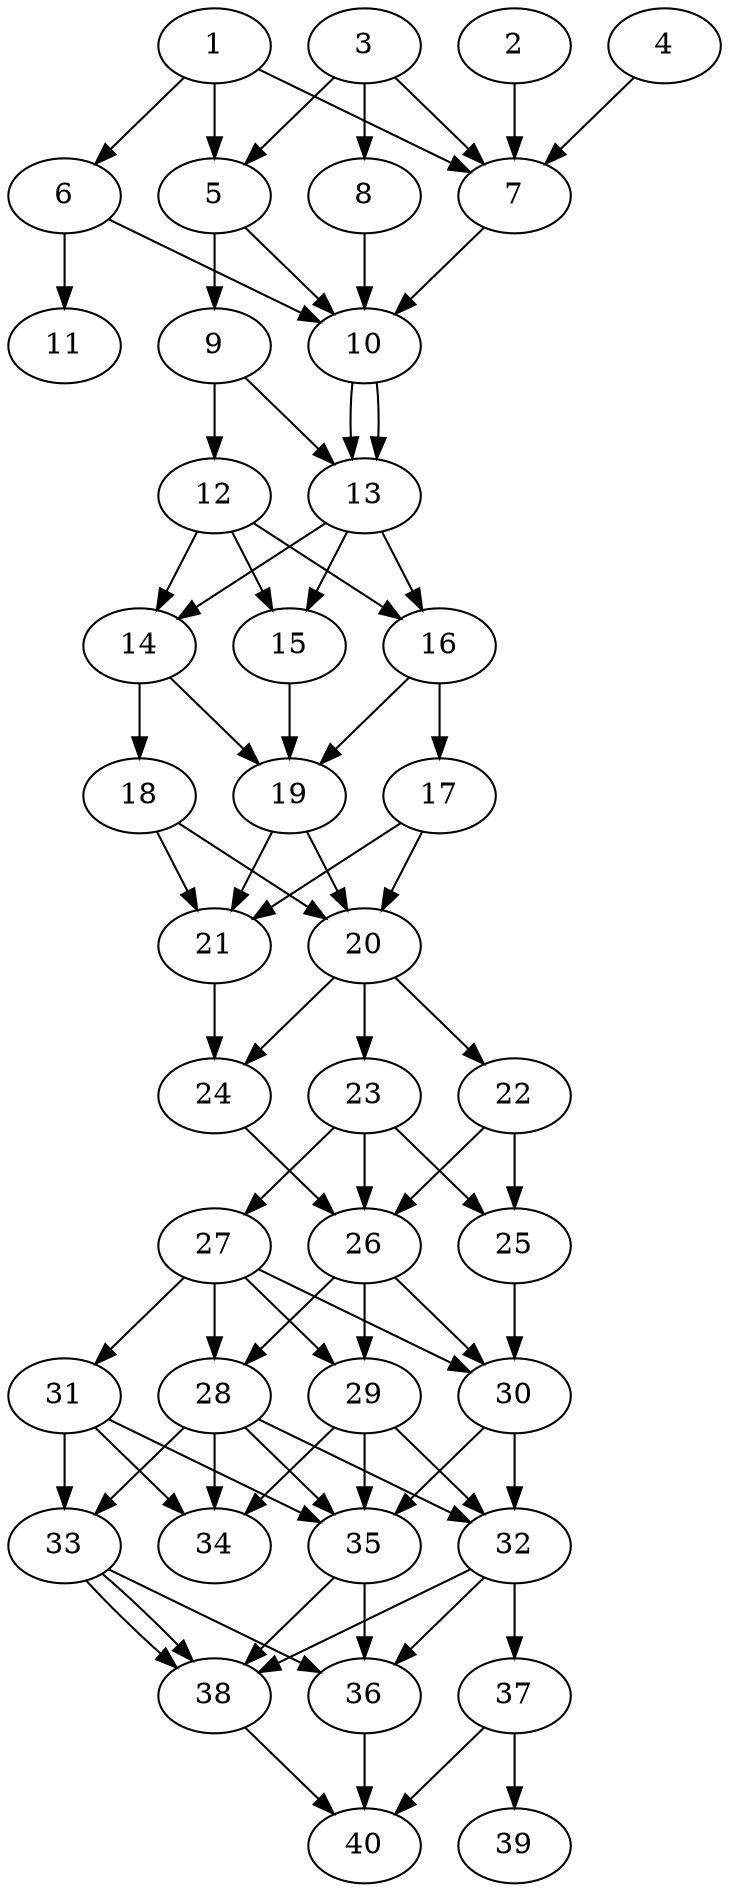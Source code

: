 // DAG automatically generated by daggen at Thu Oct  3 14:06:49 2019
// ./daggen --dot -n 40 --ccr 0.5 --fat 0.3 --regular 0.5 --density 0.9 --mindata 5242880 --maxdata 52428800 
digraph G {
  1 [size="52828160", alpha="0.18", expect_size="26414080"] 
  1 -> 5 [size ="26414080"]
  1 -> 6 [size ="26414080"]
  1 -> 7 [size ="26414080"]
  2 [size="47015936", alpha="0.17", expect_size="23507968"] 
  2 -> 7 [size ="23507968"]
  3 [size="82165760", alpha="0.13", expect_size="41082880"] 
  3 -> 5 [size ="41082880"]
  3 -> 7 [size ="41082880"]
  3 -> 8 [size ="41082880"]
  4 [size="11272192", alpha="0.05", expect_size="5636096"] 
  4 -> 7 [size ="5636096"]
  5 [size="21735424", alpha="0.02", expect_size="10867712"] 
  5 -> 9 [size ="10867712"]
  5 -> 10 [size ="10867712"]
  6 [size="74674176", alpha="0.08", expect_size="37337088"] 
  6 -> 10 [size ="37337088"]
  6 -> 11 [size ="37337088"]
  7 [size="70449152", alpha="0.03", expect_size="35224576"] 
  7 -> 10 [size ="35224576"]
  8 [size="89481216", alpha="0.18", expect_size="44740608"] 
  8 -> 10 [size ="44740608"]
  9 [size="41132032", alpha="0.10", expect_size="20566016"] 
  9 -> 12 [size ="20566016"]
  9 -> 13 [size ="20566016"]
  10 [size="31899648", alpha="0.04", expect_size="15949824"] 
  10 -> 13 [size ="15949824"]
  10 -> 13 [size ="15949824"]
  11 [size="25247744", alpha="0.14", expect_size="12623872"] 
  12 [size="13568000", alpha="0.00", expect_size="6784000"] 
  12 -> 14 [size ="6784000"]
  12 -> 15 [size ="6784000"]
  12 -> 16 [size ="6784000"]
  13 [size="95399936", alpha="0.06", expect_size="47699968"] 
  13 -> 14 [size ="47699968"]
  13 -> 15 [size ="47699968"]
  13 -> 16 [size ="47699968"]
  14 [size="63520768", alpha="0.07", expect_size="31760384"] 
  14 -> 18 [size ="31760384"]
  14 -> 19 [size ="31760384"]
  15 [size="85364736", alpha="0.09", expect_size="42682368"] 
  15 -> 19 [size ="42682368"]
  16 [size="92518400", alpha="0.11", expect_size="46259200"] 
  16 -> 17 [size ="46259200"]
  16 -> 19 [size ="46259200"]
  17 [size="37517312", alpha="0.13", expect_size="18758656"] 
  17 -> 20 [size ="18758656"]
  17 -> 21 [size ="18758656"]
  18 [size="53360640", alpha="0.08", expect_size="26680320"] 
  18 -> 20 [size ="26680320"]
  18 -> 21 [size ="26680320"]
  19 [size="43837440", alpha="0.15", expect_size="21918720"] 
  19 -> 20 [size ="21918720"]
  19 -> 21 [size ="21918720"]
  20 [size="89724928", alpha="0.02", expect_size="44862464"] 
  20 -> 22 [size ="44862464"]
  20 -> 23 [size ="44862464"]
  20 -> 24 [size ="44862464"]
  21 [size="16461824", alpha="0.18", expect_size="8230912"] 
  21 -> 24 [size ="8230912"]
  22 [size="82313216", alpha="0.02", expect_size="41156608"] 
  22 -> 25 [size ="41156608"]
  22 -> 26 [size ="41156608"]
  23 [size="82659328", alpha="0.00", expect_size="41329664"] 
  23 -> 25 [size ="41329664"]
  23 -> 26 [size ="41329664"]
  23 -> 27 [size ="41329664"]
  24 [size="15812608", alpha="0.20", expect_size="7906304"] 
  24 -> 26 [size ="7906304"]
  25 [size="50501632", alpha="0.01", expect_size="25250816"] 
  25 -> 30 [size ="25250816"]
  26 [size="91138048", alpha="0.16", expect_size="45569024"] 
  26 -> 28 [size ="45569024"]
  26 -> 29 [size ="45569024"]
  26 -> 30 [size ="45569024"]
  27 [size="49764352", alpha="0.04", expect_size="24882176"] 
  27 -> 28 [size ="24882176"]
  27 -> 29 [size ="24882176"]
  27 -> 30 [size ="24882176"]
  27 -> 31 [size ="24882176"]
  28 [size="17950720", alpha="0.08", expect_size="8975360"] 
  28 -> 32 [size ="8975360"]
  28 -> 33 [size ="8975360"]
  28 -> 34 [size ="8975360"]
  28 -> 35 [size ="8975360"]
  29 [size="55855104", alpha="0.19", expect_size="27927552"] 
  29 -> 32 [size ="27927552"]
  29 -> 34 [size ="27927552"]
  29 -> 35 [size ="27927552"]
  30 [size="32573440", alpha="0.15", expect_size="16286720"] 
  30 -> 32 [size ="16286720"]
  30 -> 35 [size ="16286720"]
  31 [size="42100736", alpha="0.13", expect_size="21050368"] 
  31 -> 33 [size ="21050368"]
  31 -> 34 [size ="21050368"]
  31 -> 35 [size ="21050368"]
  32 [size="32407552", alpha="0.12", expect_size="16203776"] 
  32 -> 36 [size ="16203776"]
  32 -> 37 [size ="16203776"]
  32 -> 38 [size ="16203776"]
  33 [size="40024064", alpha="0.10", expect_size="20012032"] 
  33 -> 36 [size ="20012032"]
  33 -> 38 [size ="20012032"]
  33 -> 38 [size ="20012032"]
  34 [size="42262528", alpha="0.18", expect_size="21131264"] 
  35 [size="39905280", alpha="0.03", expect_size="19952640"] 
  35 -> 36 [size ="19952640"]
  35 -> 38 [size ="19952640"]
  36 [size="44206080", alpha="0.04", expect_size="22103040"] 
  36 -> 40 [size ="22103040"]
  37 [size="24979456", alpha="0.12", expect_size="12489728"] 
  37 -> 39 [size ="12489728"]
  37 -> 40 [size ="12489728"]
  38 [size="42192896", alpha="0.08", expect_size="21096448"] 
  38 -> 40 [size ="21096448"]
  39 [size="80467968", alpha="0.12", expect_size="40233984"] 
  40 [size="76081152", alpha="0.13", expect_size="38040576"] 
}
